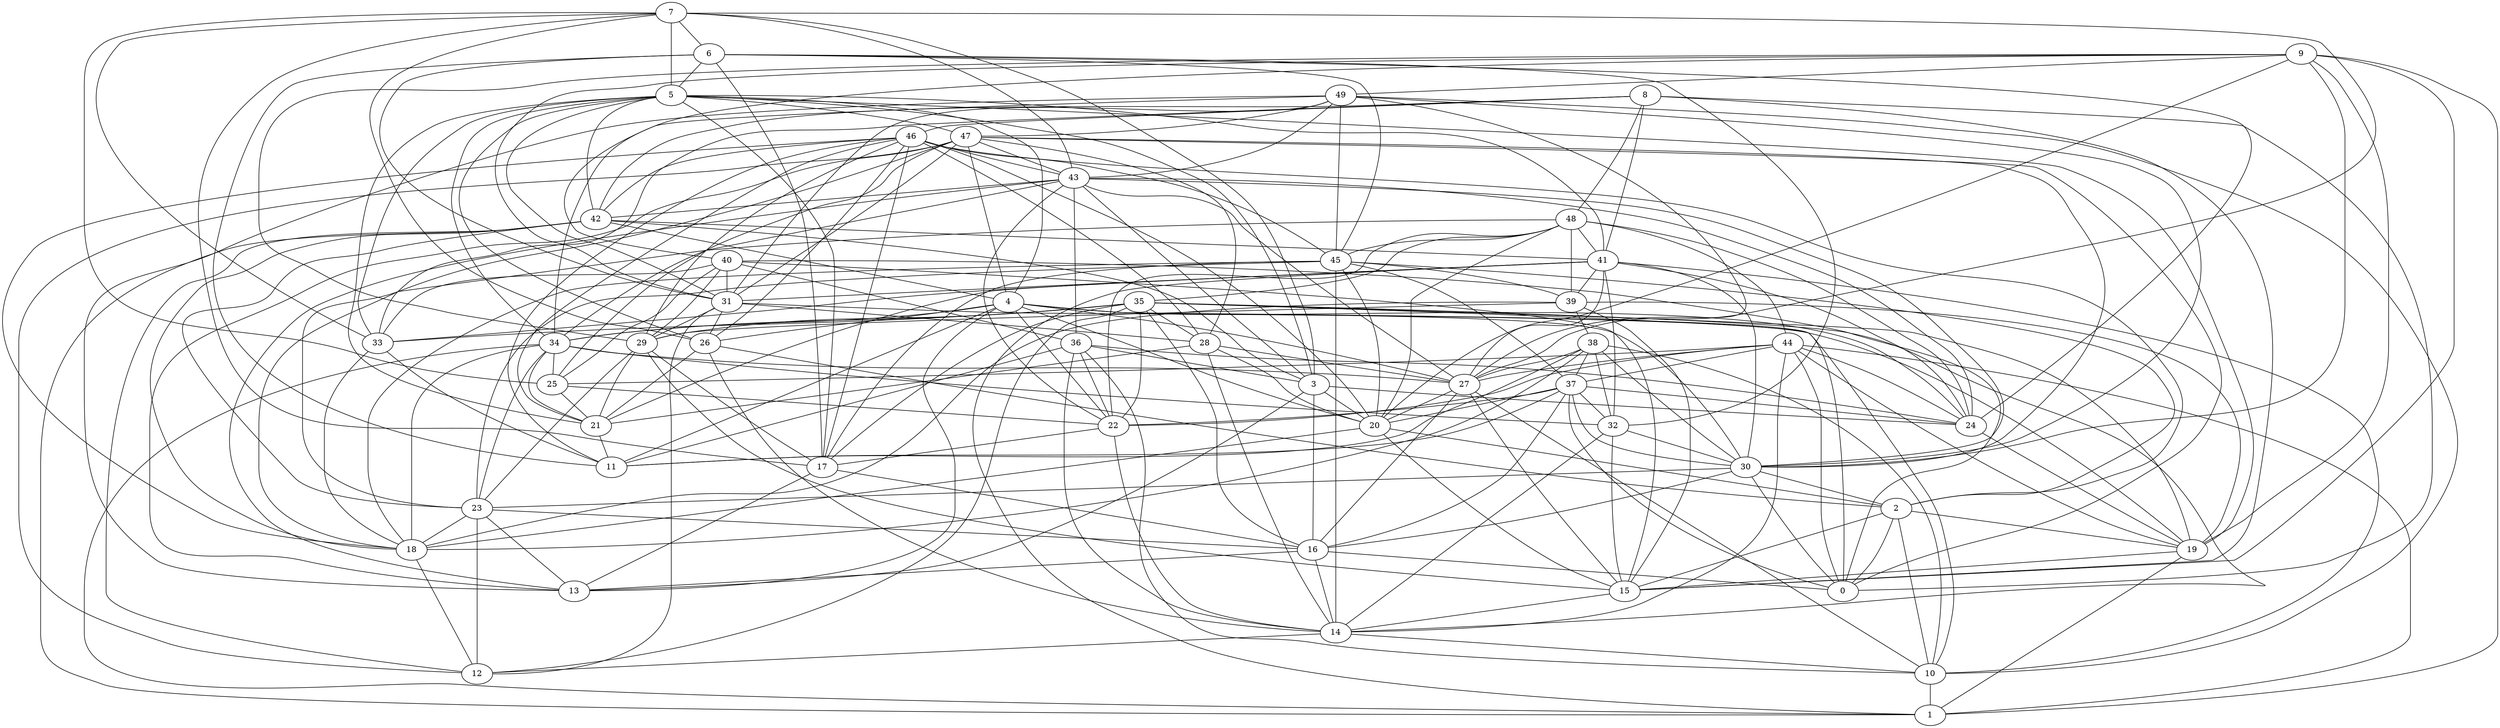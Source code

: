 digraph GG_graph {

subgraph G_graph {
edge [color = black]
"16" -> "0" [dir = none]
"16" -> "13" [dir = none]
"16" -> "14" [dir = none]
"47" -> "28" [dir = none]
"47" -> "13" [dir = none]
"47" -> "4" [dir = none]
"47" -> "30" [dir = none]
"47" -> "25" [dir = none]
"4" -> "10" [dir = none]
"4" -> "30" [dir = none]
"4" -> "24" [dir = none]
"4" -> "20" [dir = none]
"4" -> "34" [dir = none]
"5" -> "33" [dir = none]
"5" -> "19" [dir = none]
"5" -> "3" [dir = none]
"5" -> "47" [dir = none]
"5" -> "4" [dir = none]
"5" -> "17" [dir = none]
"8" -> "42" [dir = none]
"8" -> "0" [dir = none]
"8" -> "46" [dir = none]
"8" -> "33" [dir = none]
"33" -> "18" [dir = none]
"20" -> "15" [dir = none]
"20" -> "18" [dir = none]
"20" -> "2" [dir = none]
"38" -> "32" [dir = none]
"38" -> "10" [dir = none]
"38" -> "30" [dir = none]
"38" -> "37" [dir = none]
"37" -> "16" [dir = none]
"37" -> "24" [dir = none]
"37" -> "11" [dir = none]
"37" -> "30" [dir = none]
"37" -> "20" [dir = none]
"37" -> "0" [dir = none]
"37" -> "32" [dir = none]
"24" -> "19" [dir = none]
"21" -> "11" [dir = none]
"23" -> "16" [dir = none]
"23" -> "12" [dir = none]
"23" -> "13" [dir = none]
"26" -> "21" [dir = none]
"32" -> "30" [dir = none]
"32" -> "15" [dir = none]
"32" -> "14" [dir = none]
"46" -> "43" [dir = none]
"46" -> "20" [dir = none]
"46" -> "45" [dir = none]
"46" -> "26" [dir = none]
"46" -> "28" [dir = none]
"46" -> "18" [dir = none]
"46" -> "21" [dir = none]
"46" -> "11" [dir = none]
"10" -> "1" [dir = none]
"7" -> "6" [dir = none]
"7" -> "33" [dir = none]
"7" -> "3" [dir = none]
"7" -> "17" [dir = none]
"7" -> "27" [dir = none]
"41" -> "1" [dir = none]
"41" -> "31" [dir = none]
"41" -> "10" [dir = none]
"41" -> "32" [dir = none]
"41" -> "24" [dir = none]
"28" -> "27" [dir = none]
"28" -> "20" [dir = none]
"28" -> "21" [dir = none]
"45" -> "39" [dir = none]
"45" -> "20" [dir = none]
"45" -> "2" [dir = none]
"6" -> "24" [dir = none]
"6" -> "17" [dir = none]
"6" -> "31" [dir = none]
"6" -> "32" [dir = none]
"6" -> "5" [dir = none]
"6" -> "45" [dir = none]
"30" -> "16" [dir = none]
"3" -> "24" [dir = none]
"3" -> "13" [dir = none]
"3" -> "16" [dir = none]
"3" -> "20" [dir = none]
"36" -> "3" [dir = none]
"36" -> "24" [dir = none]
"36" -> "14" [dir = none]
"22" -> "14" [dir = none]
"9" -> "19" [dir = none]
"9" -> "31" [dir = none]
"9" -> "15" [dir = none]
"9" -> "30" [dir = none]
"9" -> "20" [dir = none]
"18" -> "12" [dir = none]
"48" -> "41" [dir = none]
"48" -> "24" [dir = none]
"48" -> "20" [dir = none]
"48" -> "35" [dir = none]
"39" -> "18" [dir = none]
"39" -> "29" [dir = none]
"39" -> "19" [dir = none]
"29" -> "21" [dir = none]
"17" -> "13" [dir = none]
"17" -> "16" [dir = none]
"40" -> "25" [dir = none]
"40" -> "31" [dir = none]
"40" -> "0" [dir = none]
"40" -> "15" [dir = none]
"40" -> "29" [dir = none]
"40" -> "33" [dir = none]
"15" -> "14" [dir = none]
"42" -> "18" [dir = none]
"42" -> "3" [dir = none]
"42" -> "1" [dir = none]
"42" -> "23" [dir = none]
"49" -> "13" [dir = none]
"49" -> "34" [dir = none]
"49" -> "30" [dir = none]
"49" -> "10" [dir = none]
"25" -> "21" [dir = none]
"2" -> "10" [dir = none]
"2" -> "15" [dir = none]
"43" -> "22" [dir = none]
"43" -> "27" [dir = none]
"43" -> "42" [dir = none]
"43" -> "34" [dir = none]
"43" -> "13" [dir = none]
"31" -> "26" [dir = none]
"31" -> "28" [dir = none]
"31" -> "29" [dir = none]
"35" -> "29" [dir = none]
"35" -> "28" [dir = none]
"35" -> "17" [dir = none]
"35" -> "34" [dir = none]
"35" -> "22" [dir = none]
"44" -> "19" [dir = none]
"44" -> "27" [dir = none]
"44" -> "24" [dir = none]
"44" -> "37" [dir = none]
"44" -> "14" [dir = none]
"44" -> "0" [dir = none]
"34" -> "23" [dir = none]
"34" -> "21" [dir = none]
"34" -> "32" [dir = none]
"34" -> "1" [dir = none]
"34" -> "27" [dir = none]
"14" -> "10" [dir = none]
"14" -> "12" [dir = none]
"19" -> "15" [dir = none]
"45" -> "17" [dir = none]
"36" -> "10" [dir = none]
"19" -> "1" [dir = none]
"5" -> "42" [dir = none]
"46" -> "2" [dir = none]
"26" -> "14" [dir = none]
"38" -> "27" [dir = none]
"9" -> "40" [dir = none]
"45" -> "14" [dir = none]
"49" -> "47" [dir = none]
"28" -> "14" [dir = none]
"5" -> "34" [dir = none]
"45" -> "18" [dir = none]
"45" -> "23" [dir = none]
"49" -> "31" [dir = none]
"42" -> "12" [dir = none]
"25" -> "22" [dir = none]
"27" -> "15" [dir = none]
"43" -> "30" [dir = none]
"41" -> "21" [dir = none]
"41" -> "33" [dir = none]
"44" -> "25" [dir = none]
"27" -> "10" [dir = none]
"48" -> "44" [dir = none]
"31" -> "12" [dir = none]
"44" -> "22" [dir = none]
"42" -> "41" [dir = none]
"48" -> "39" [dir = none]
"38" -> "11" [dir = none]
"47" -> "31" [dir = none]
"34" -> "25" [dir = none]
"4" -> "22" [dir = none]
"5" -> "21" [dir = none]
"39" -> "38" [dir = none]
"43" -> "3" [dir = none]
"35" -> "14" [dir = none]
"43" -> "36" [dir = none]
"44" -> "1" [dir = none]
"36" -> "22" [dir = none]
"7" -> "5" [dir = none]
"29" -> "17" [dir = none]
"5" -> "26" [dir = none]
"41" -> "30" [dir = none]
"35" -> "16" [dir = none]
"34" -> "18" [dir = none]
"22" -> "17" [dir = none]
"9" -> "1" [dir = none]
"42" -> "4" [dir = none]
"35" -> "0" [dir = none]
"46" -> "29" [dir = none]
"4" -> "27" [dir = none]
"27" -> "20" [dir = none]
"31" -> "19" [dir = none]
"47" -> "12" [dir = none]
"2" -> "19" [dir = none]
"4" -> "11" [dir = none]
"41" -> "27" [dir = none]
"8" -> "41" [dir = none]
"27" -> "16" [dir = none]
"35" -> "19" [dir = none]
"30" -> "23" [dir = none]
"46" -> "17" [dir = none]
"38" -> "18" [dir = none]
"46" -> "42" [dir = none]
"8" -> "48" [dir = none]
"7" -> "25" [dir = none]
"5" -> "41" [dir = none]
"7" -> "26" [dir = none]
"30" -> "2" [dir = none]
"26" -> "2" [dir = none]
"2" -> "0" [dir = none]
"43" -> "24" [dir = none]
"29" -> "15" [dir = none]
"9" -> "49" [dir = none]
"47" -> "43" [dir = none]
"30" -> "0" [dir = none]
"47" -> "0" [dir = none]
"4" -> "26" [dir = none]
"45" -> "37" [dir = none]
"49" -> "43" [dir = none]
"4" -> "13" [dir = none]
"37" -> "22" [dir = none]
"23" -> "18" [dir = none]
"48" -> "22" [dir = none]
"33" -> "11" [dir = none]
"40" -> "36" [dir = none]
"29" -> "23" [dir = none]
"36" -> "11" [dir = none]
"49" -> "45" [dir = none]
"48" -> "45" [dir = none]
"47" -> "23" [dir = none]
"6" -> "11" [dir = none]
"5" -> "31" [dir = none]
"49" -> "27" [dir = none]
"39" -> "15" [dir = none]
"41" -> "39" [dir = none]
"7" -> "43" [dir = none]
"8" -> "15" [dir = none]
"35" -> "33" [dir = none]
"48" -> "18" [dir = none]
"35" -> "12" [dir = none]
"9" -> "29" [dir = none]
}

}

